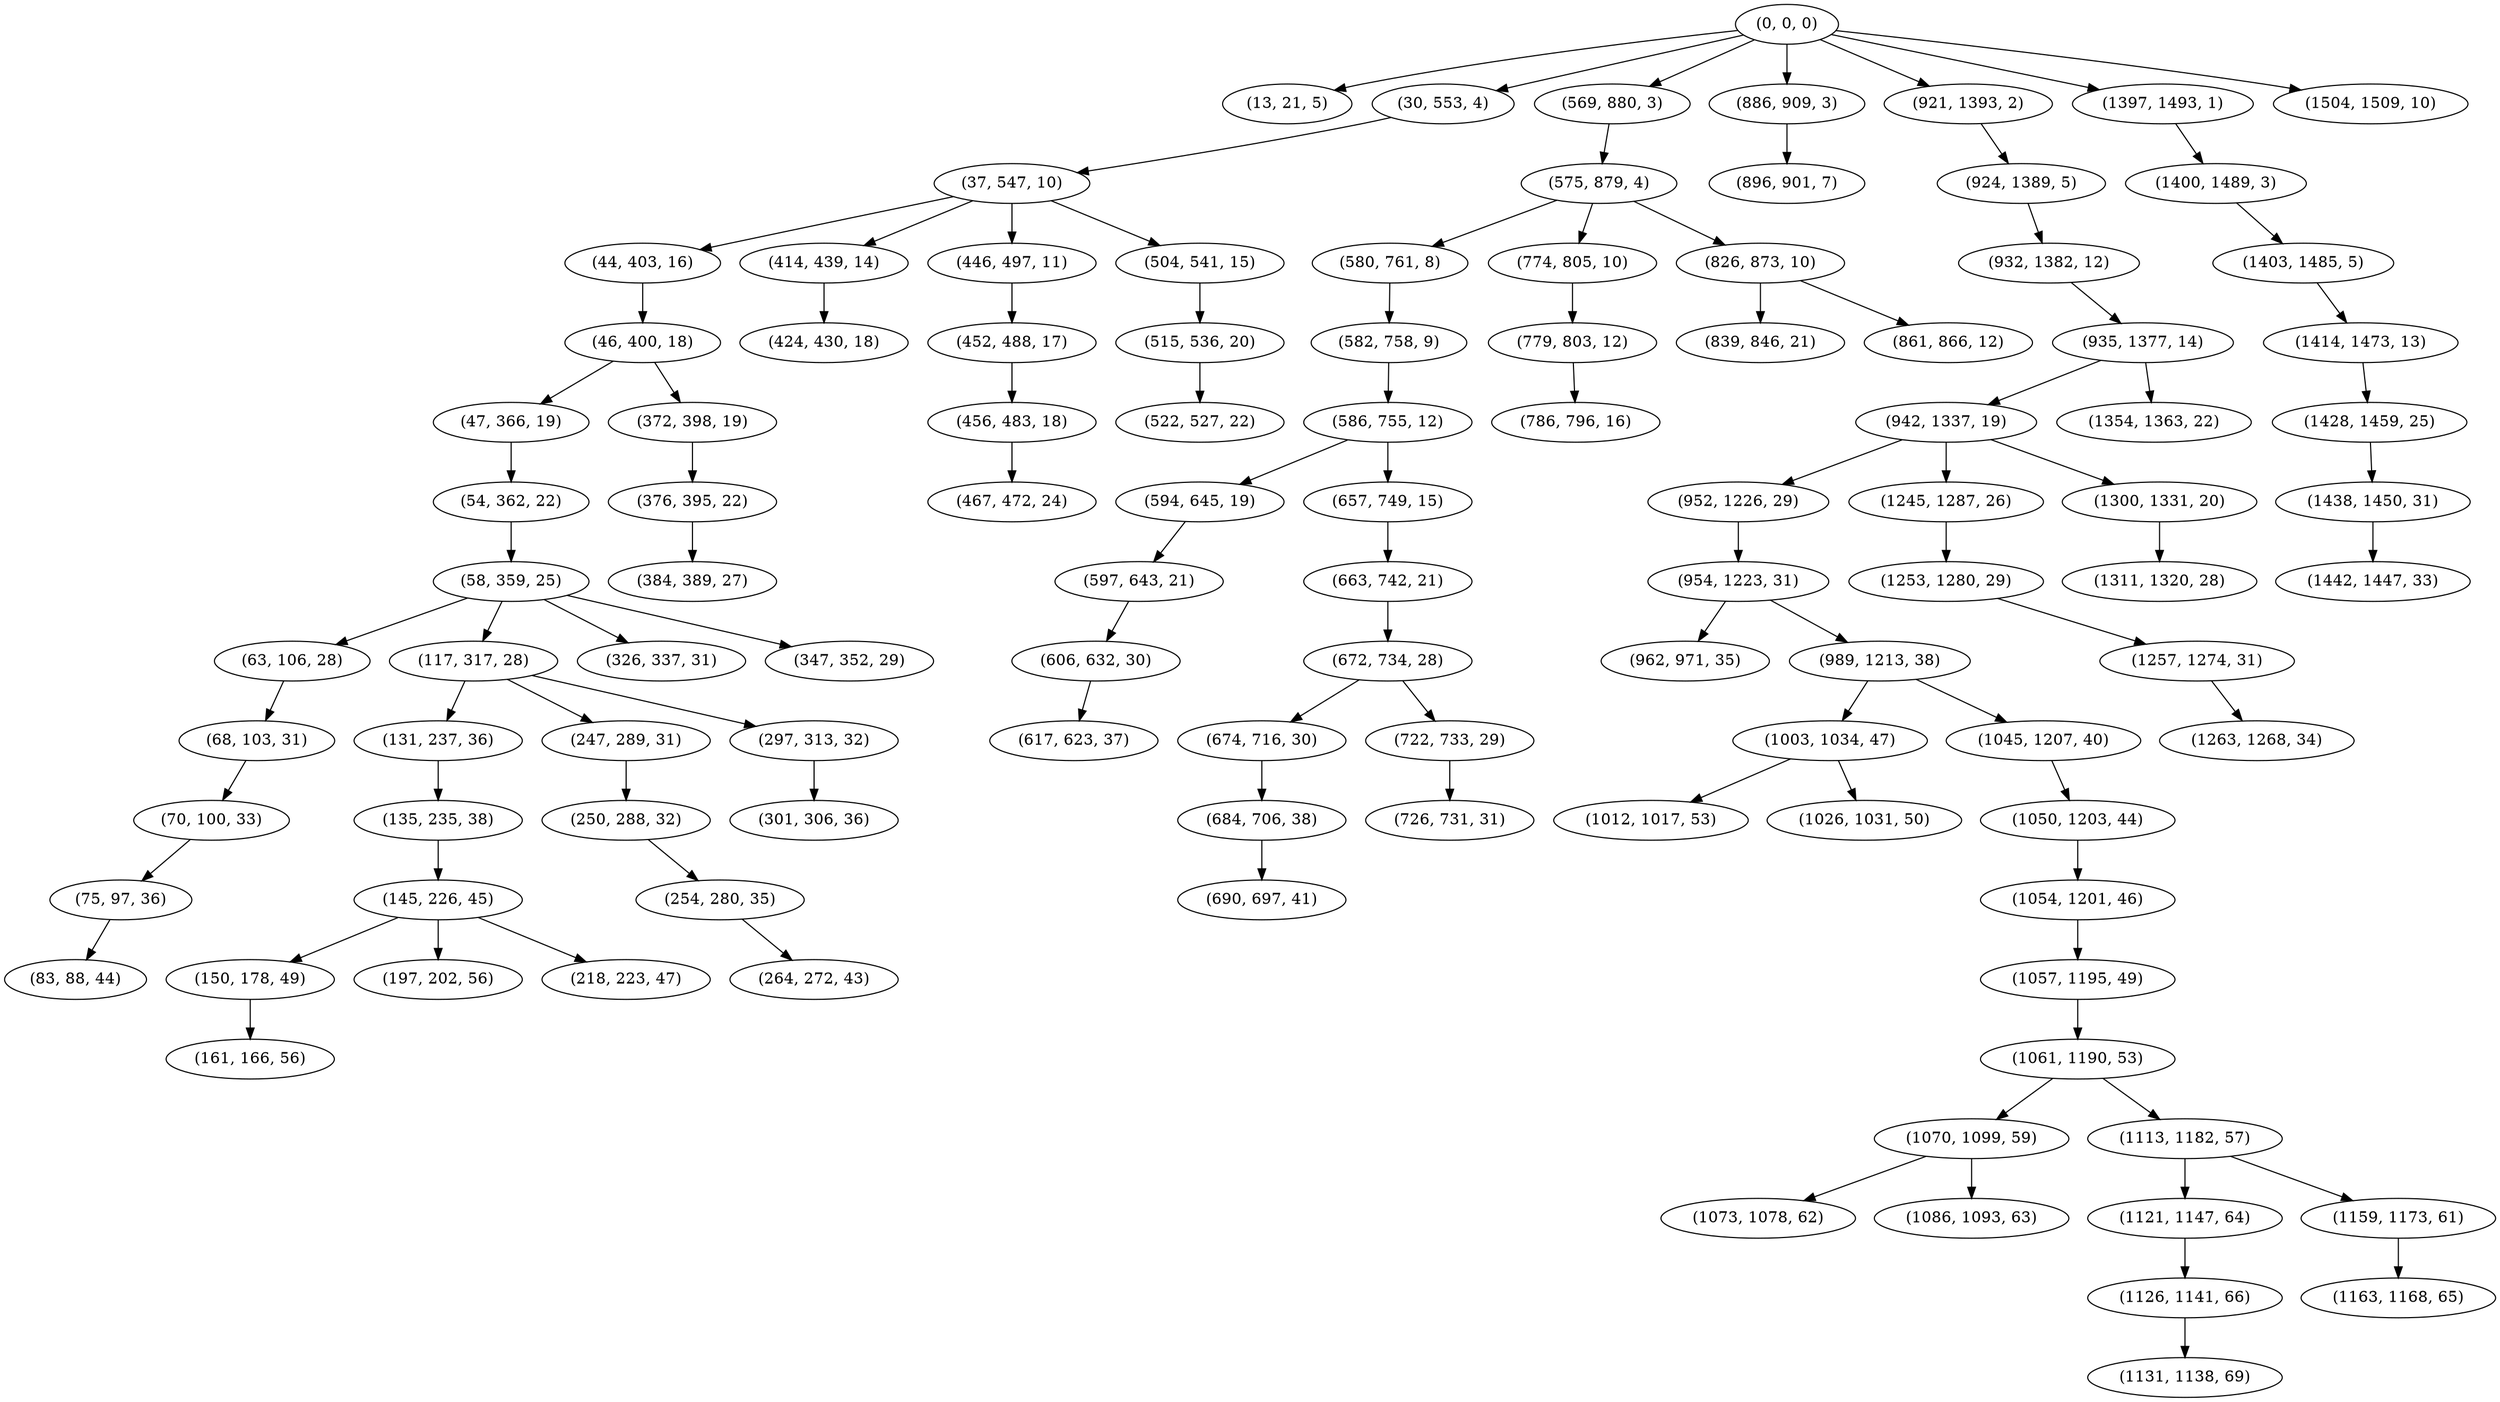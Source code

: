 digraph tree {
    "(0, 0, 0)";
    "(13, 21, 5)";
    "(30, 553, 4)";
    "(37, 547, 10)";
    "(44, 403, 16)";
    "(46, 400, 18)";
    "(47, 366, 19)";
    "(54, 362, 22)";
    "(58, 359, 25)";
    "(63, 106, 28)";
    "(68, 103, 31)";
    "(70, 100, 33)";
    "(75, 97, 36)";
    "(83, 88, 44)";
    "(117, 317, 28)";
    "(131, 237, 36)";
    "(135, 235, 38)";
    "(145, 226, 45)";
    "(150, 178, 49)";
    "(161, 166, 56)";
    "(197, 202, 56)";
    "(218, 223, 47)";
    "(247, 289, 31)";
    "(250, 288, 32)";
    "(254, 280, 35)";
    "(264, 272, 43)";
    "(297, 313, 32)";
    "(301, 306, 36)";
    "(326, 337, 31)";
    "(347, 352, 29)";
    "(372, 398, 19)";
    "(376, 395, 22)";
    "(384, 389, 27)";
    "(414, 439, 14)";
    "(424, 430, 18)";
    "(446, 497, 11)";
    "(452, 488, 17)";
    "(456, 483, 18)";
    "(467, 472, 24)";
    "(504, 541, 15)";
    "(515, 536, 20)";
    "(522, 527, 22)";
    "(569, 880, 3)";
    "(575, 879, 4)";
    "(580, 761, 8)";
    "(582, 758, 9)";
    "(586, 755, 12)";
    "(594, 645, 19)";
    "(597, 643, 21)";
    "(606, 632, 30)";
    "(617, 623, 37)";
    "(657, 749, 15)";
    "(663, 742, 21)";
    "(672, 734, 28)";
    "(674, 716, 30)";
    "(684, 706, 38)";
    "(690, 697, 41)";
    "(722, 733, 29)";
    "(726, 731, 31)";
    "(774, 805, 10)";
    "(779, 803, 12)";
    "(786, 796, 16)";
    "(826, 873, 10)";
    "(839, 846, 21)";
    "(861, 866, 12)";
    "(886, 909, 3)";
    "(896, 901, 7)";
    "(921, 1393, 2)";
    "(924, 1389, 5)";
    "(932, 1382, 12)";
    "(935, 1377, 14)";
    "(942, 1337, 19)";
    "(952, 1226, 29)";
    "(954, 1223, 31)";
    "(962, 971, 35)";
    "(989, 1213, 38)";
    "(1003, 1034, 47)";
    "(1012, 1017, 53)";
    "(1026, 1031, 50)";
    "(1045, 1207, 40)";
    "(1050, 1203, 44)";
    "(1054, 1201, 46)";
    "(1057, 1195, 49)";
    "(1061, 1190, 53)";
    "(1070, 1099, 59)";
    "(1073, 1078, 62)";
    "(1086, 1093, 63)";
    "(1113, 1182, 57)";
    "(1121, 1147, 64)";
    "(1126, 1141, 66)";
    "(1131, 1138, 69)";
    "(1159, 1173, 61)";
    "(1163, 1168, 65)";
    "(1245, 1287, 26)";
    "(1253, 1280, 29)";
    "(1257, 1274, 31)";
    "(1263, 1268, 34)";
    "(1300, 1331, 20)";
    "(1311, 1320, 28)";
    "(1354, 1363, 22)";
    "(1397, 1493, 1)";
    "(1400, 1489, 3)";
    "(1403, 1485, 5)";
    "(1414, 1473, 13)";
    "(1428, 1459, 25)";
    "(1438, 1450, 31)";
    "(1442, 1447, 33)";
    "(1504, 1509, 10)";
    "(0, 0, 0)" -> "(13, 21, 5)";
    "(0, 0, 0)" -> "(30, 553, 4)";
    "(0, 0, 0)" -> "(569, 880, 3)";
    "(0, 0, 0)" -> "(886, 909, 3)";
    "(0, 0, 0)" -> "(921, 1393, 2)";
    "(0, 0, 0)" -> "(1397, 1493, 1)";
    "(0, 0, 0)" -> "(1504, 1509, 10)";
    "(30, 553, 4)" -> "(37, 547, 10)";
    "(37, 547, 10)" -> "(44, 403, 16)";
    "(37, 547, 10)" -> "(414, 439, 14)";
    "(37, 547, 10)" -> "(446, 497, 11)";
    "(37, 547, 10)" -> "(504, 541, 15)";
    "(44, 403, 16)" -> "(46, 400, 18)";
    "(46, 400, 18)" -> "(47, 366, 19)";
    "(46, 400, 18)" -> "(372, 398, 19)";
    "(47, 366, 19)" -> "(54, 362, 22)";
    "(54, 362, 22)" -> "(58, 359, 25)";
    "(58, 359, 25)" -> "(63, 106, 28)";
    "(58, 359, 25)" -> "(117, 317, 28)";
    "(58, 359, 25)" -> "(326, 337, 31)";
    "(58, 359, 25)" -> "(347, 352, 29)";
    "(63, 106, 28)" -> "(68, 103, 31)";
    "(68, 103, 31)" -> "(70, 100, 33)";
    "(70, 100, 33)" -> "(75, 97, 36)";
    "(75, 97, 36)" -> "(83, 88, 44)";
    "(117, 317, 28)" -> "(131, 237, 36)";
    "(117, 317, 28)" -> "(247, 289, 31)";
    "(117, 317, 28)" -> "(297, 313, 32)";
    "(131, 237, 36)" -> "(135, 235, 38)";
    "(135, 235, 38)" -> "(145, 226, 45)";
    "(145, 226, 45)" -> "(150, 178, 49)";
    "(145, 226, 45)" -> "(197, 202, 56)";
    "(145, 226, 45)" -> "(218, 223, 47)";
    "(150, 178, 49)" -> "(161, 166, 56)";
    "(247, 289, 31)" -> "(250, 288, 32)";
    "(250, 288, 32)" -> "(254, 280, 35)";
    "(254, 280, 35)" -> "(264, 272, 43)";
    "(297, 313, 32)" -> "(301, 306, 36)";
    "(372, 398, 19)" -> "(376, 395, 22)";
    "(376, 395, 22)" -> "(384, 389, 27)";
    "(414, 439, 14)" -> "(424, 430, 18)";
    "(446, 497, 11)" -> "(452, 488, 17)";
    "(452, 488, 17)" -> "(456, 483, 18)";
    "(456, 483, 18)" -> "(467, 472, 24)";
    "(504, 541, 15)" -> "(515, 536, 20)";
    "(515, 536, 20)" -> "(522, 527, 22)";
    "(569, 880, 3)" -> "(575, 879, 4)";
    "(575, 879, 4)" -> "(580, 761, 8)";
    "(575, 879, 4)" -> "(774, 805, 10)";
    "(575, 879, 4)" -> "(826, 873, 10)";
    "(580, 761, 8)" -> "(582, 758, 9)";
    "(582, 758, 9)" -> "(586, 755, 12)";
    "(586, 755, 12)" -> "(594, 645, 19)";
    "(586, 755, 12)" -> "(657, 749, 15)";
    "(594, 645, 19)" -> "(597, 643, 21)";
    "(597, 643, 21)" -> "(606, 632, 30)";
    "(606, 632, 30)" -> "(617, 623, 37)";
    "(657, 749, 15)" -> "(663, 742, 21)";
    "(663, 742, 21)" -> "(672, 734, 28)";
    "(672, 734, 28)" -> "(674, 716, 30)";
    "(672, 734, 28)" -> "(722, 733, 29)";
    "(674, 716, 30)" -> "(684, 706, 38)";
    "(684, 706, 38)" -> "(690, 697, 41)";
    "(722, 733, 29)" -> "(726, 731, 31)";
    "(774, 805, 10)" -> "(779, 803, 12)";
    "(779, 803, 12)" -> "(786, 796, 16)";
    "(826, 873, 10)" -> "(839, 846, 21)";
    "(826, 873, 10)" -> "(861, 866, 12)";
    "(886, 909, 3)" -> "(896, 901, 7)";
    "(921, 1393, 2)" -> "(924, 1389, 5)";
    "(924, 1389, 5)" -> "(932, 1382, 12)";
    "(932, 1382, 12)" -> "(935, 1377, 14)";
    "(935, 1377, 14)" -> "(942, 1337, 19)";
    "(935, 1377, 14)" -> "(1354, 1363, 22)";
    "(942, 1337, 19)" -> "(952, 1226, 29)";
    "(942, 1337, 19)" -> "(1245, 1287, 26)";
    "(942, 1337, 19)" -> "(1300, 1331, 20)";
    "(952, 1226, 29)" -> "(954, 1223, 31)";
    "(954, 1223, 31)" -> "(962, 971, 35)";
    "(954, 1223, 31)" -> "(989, 1213, 38)";
    "(989, 1213, 38)" -> "(1003, 1034, 47)";
    "(989, 1213, 38)" -> "(1045, 1207, 40)";
    "(1003, 1034, 47)" -> "(1012, 1017, 53)";
    "(1003, 1034, 47)" -> "(1026, 1031, 50)";
    "(1045, 1207, 40)" -> "(1050, 1203, 44)";
    "(1050, 1203, 44)" -> "(1054, 1201, 46)";
    "(1054, 1201, 46)" -> "(1057, 1195, 49)";
    "(1057, 1195, 49)" -> "(1061, 1190, 53)";
    "(1061, 1190, 53)" -> "(1070, 1099, 59)";
    "(1061, 1190, 53)" -> "(1113, 1182, 57)";
    "(1070, 1099, 59)" -> "(1073, 1078, 62)";
    "(1070, 1099, 59)" -> "(1086, 1093, 63)";
    "(1113, 1182, 57)" -> "(1121, 1147, 64)";
    "(1113, 1182, 57)" -> "(1159, 1173, 61)";
    "(1121, 1147, 64)" -> "(1126, 1141, 66)";
    "(1126, 1141, 66)" -> "(1131, 1138, 69)";
    "(1159, 1173, 61)" -> "(1163, 1168, 65)";
    "(1245, 1287, 26)" -> "(1253, 1280, 29)";
    "(1253, 1280, 29)" -> "(1257, 1274, 31)";
    "(1257, 1274, 31)" -> "(1263, 1268, 34)";
    "(1300, 1331, 20)" -> "(1311, 1320, 28)";
    "(1397, 1493, 1)" -> "(1400, 1489, 3)";
    "(1400, 1489, 3)" -> "(1403, 1485, 5)";
    "(1403, 1485, 5)" -> "(1414, 1473, 13)";
    "(1414, 1473, 13)" -> "(1428, 1459, 25)";
    "(1428, 1459, 25)" -> "(1438, 1450, 31)";
    "(1438, 1450, 31)" -> "(1442, 1447, 33)";
}
